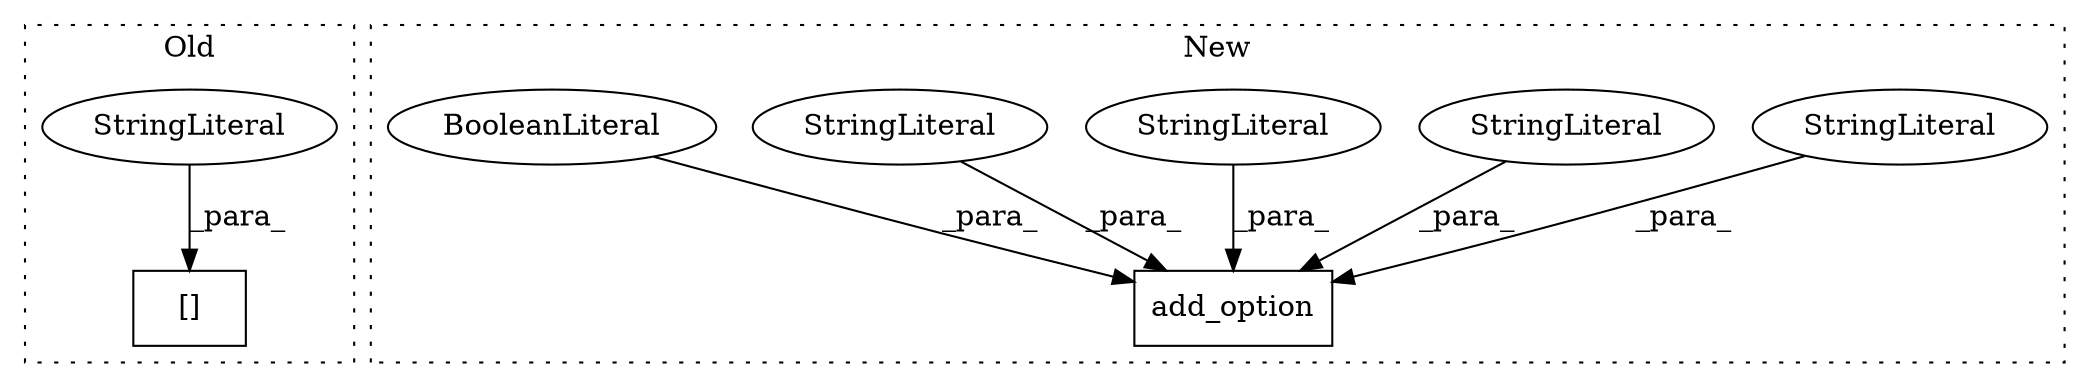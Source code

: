 digraph G {
subgraph cluster0 {
1 [label="[]" a="2" s="3389,3407" l="11,1" shape="box"];
8 [label="StringLiteral" a="45" s="3400" l="7" shape="ellipse"];
label = "Old";
style="dotted";
}
subgraph cluster1 {
2 [label="add_option" a="32" s="1740,1838" l="11,1" shape="box"];
3 [label="StringLiteral" a="45" s="1776" l="12" shape="ellipse"];
4 [label="StringLiteral" a="45" s="1759" l="10" shape="ellipse"];
5 [label="StringLiteral" a="45" s="1751" l="7" shape="ellipse"];
6 [label="StringLiteral" a="45" s="1789" l="49" shape="ellipse"];
7 [label="BooleanLiteral" a="9" s="1770" l="5" shape="ellipse"];
label = "New";
style="dotted";
}
3 -> 2 [label="_para_"];
4 -> 2 [label="_para_"];
5 -> 2 [label="_para_"];
6 -> 2 [label="_para_"];
7 -> 2 [label="_para_"];
8 -> 1 [label="_para_"];
}